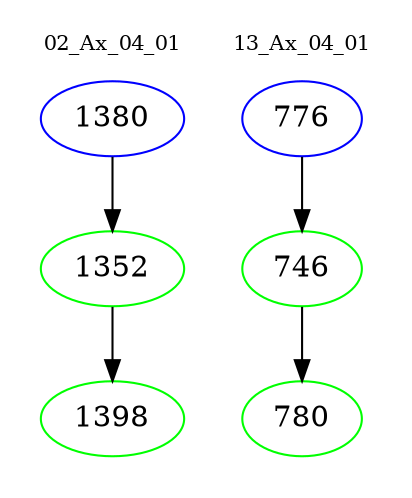 digraph{
subgraph cluster_0 {
color = white
label = "02_Ax_04_01";
fontsize=10;
T0_1380 [label="1380", color="blue"]
T0_1380 -> T0_1352 [color="black"]
T0_1352 [label="1352", color="green"]
T0_1352 -> T0_1398 [color="black"]
T0_1398 [label="1398", color="green"]
}
subgraph cluster_1 {
color = white
label = "13_Ax_04_01";
fontsize=10;
T1_776 [label="776", color="blue"]
T1_776 -> T1_746 [color="black"]
T1_746 [label="746", color="green"]
T1_746 -> T1_780 [color="black"]
T1_780 [label="780", color="green"]
}
}
